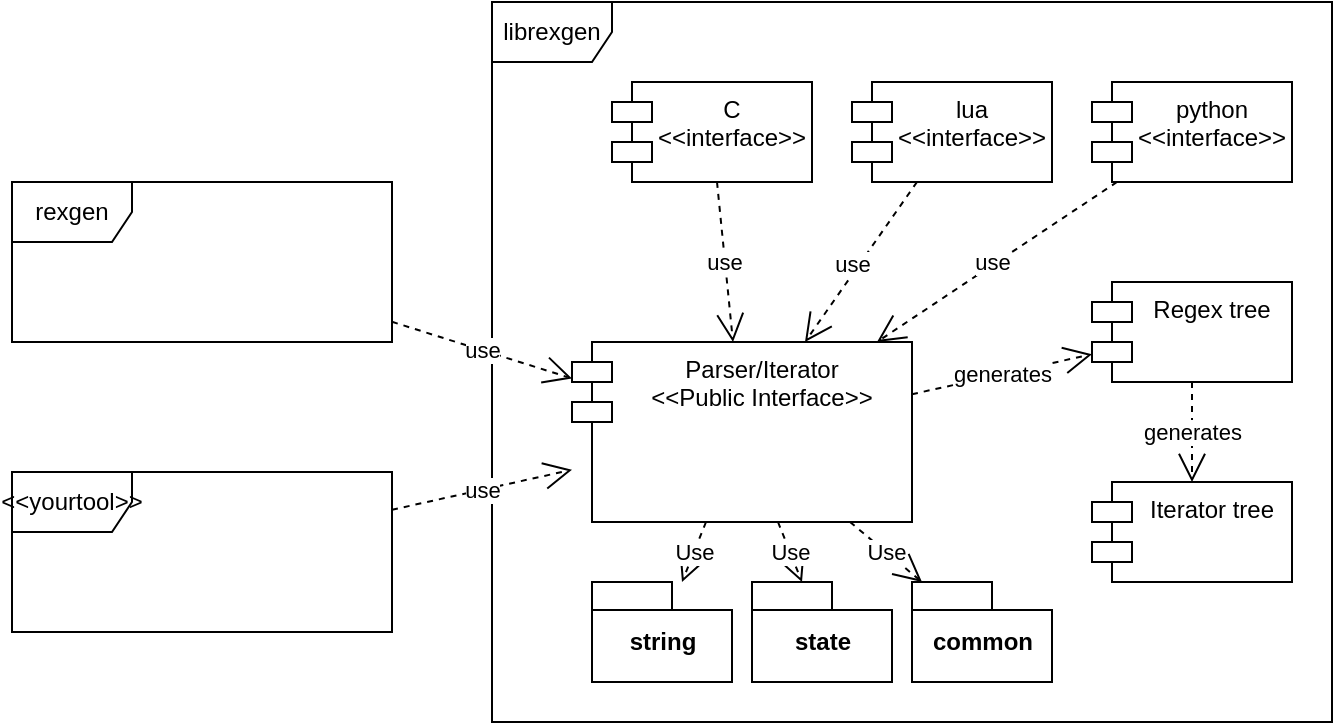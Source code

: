 <mxfile version="15.8.4" type="device"><diagram id="xV3KyGe8e6PPIbpuiPxw" name="Seite-1"><mxGraphModel dx="1092" dy="808" grid="1" gridSize="10" guides="1" tooltips="1" connect="1" arrows="1" fold="1" page="1" pageScale="1" pageWidth="1169" pageHeight="827" math="0" shadow="0"><root><mxCell id="0"/><mxCell id="1" parent="0"/><mxCell id="B6G8z5Kn0vvtjSZHucqu-1" value="rexgen" style="shape=umlFrame;whiteSpace=wrap;html=1;" parent="1" vertex="1"><mxGeometry x="40" y="250" width="190" height="80" as="geometry"/></mxCell><mxCell id="B6G8z5Kn0vvtjSZHucqu-2" value="librexgen" style="shape=umlFrame;whiteSpace=wrap;html=1;" parent="1" vertex="1"><mxGeometry x="280" y="160" width="420" height="360" as="geometry"/></mxCell><mxCell id="B6G8z5Kn0vvtjSZHucqu-3" value="&amp;lt;&amp;lt;yourtool&amp;gt;&amp;gt;" style="shape=umlFrame;whiteSpace=wrap;html=1;" parent="1" vertex="1"><mxGeometry x="40" y="395" width="190" height="80" as="geometry"/></mxCell><mxCell id="B6G8z5Kn0vvtjSZHucqu-4" value="Parser/Iterator&#10;&lt;&lt;Public Interface&gt;&gt;" style="shape=module;align=left;spacingLeft=20;align=center;verticalAlign=top;" parent="1" vertex="1"><mxGeometry x="320" y="330" width="170" height="90" as="geometry"/></mxCell><mxCell id="B6G8z5Kn0vvtjSZHucqu-6" value="Regex tree" style="shape=module;align=left;spacingLeft=20;align=center;verticalAlign=top;" parent="1" vertex="1"><mxGeometry x="580" y="300" width="100" height="50" as="geometry"/></mxCell><mxCell id="B6G8z5Kn0vvtjSZHucqu-7" value="use" style="endArrow=open;endSize=12;dashed=1;html=1;rounded=0;" parent="1" source="B6G8z5Kn0vvtjSZHucqu-1" target="B6G8z5Kn0vvtjSZHucqu-4" edge="1"><mxGeometry width="160" relative="1" as="geometry"><mxPoint x="270" y="550" as="sourcePoint"/><mxPoint x="430" y="550" as="targetPoint"/></mxGeometry></mxCell><mxCell id="B6G8z5Kn0vvtjSZHucqu-8" value="&lt;span style=&quot;color: rgb(0 , 0 , 0) ; font-family: &amp;#34;helvetica&amp;#34; ; font-size: 11px ; font-style: normal ; font-weight: 400 ; letter-spacing: normal ; text-align: center ; text-indent: 0px ; text-transform: none ; word-spacing: 0px ; background-color: rgb(255 , 255 , 255) ; display: inline ; float: none&quot;&gt;use&lt;/span&gt;" style="endArrow=open;endSize=12;dashed=1;html=1;rounded=0;" parent="1" source="B6G8z5Kn0vvtjSZHucqu-3" target="B6G8z5Kn0vvtjSZHucqu-4" edge="1"><mxGeometry width="160" relative="1" as="geometry"><mxPoint x="280" y="560" as="sourcePoint"/><mxPoint x="440" y="560" as="targetPoint"/></mxGeometry></mxCell><mxCell id="B6G8z5Kn0vvtjSZHucqu-9" value="generates" style="endArrow=open;endSize=12;dashed=1;html=1;rounded=0;" parent="1" source="B6G8z5Kn0vvtjSZHucqu-4" target="B6G8z5Kn0vvtjSZHucqu-6" edge="1"><mxGeometry width="160" relative="1" as="geometry"><mxPoint x="290" y="680" as="sourcePoint"/><mxPoint x="450" y="680" as="targetPoint"/></mxGeometry></mxCell><mxCell id="B6G8z5Kn0vvtjSZHucqu-11" value="python&#10;&lt;&lt;interface&gt;&gt;" style="shape=module;align=left;spacingLeft=20;align=center;verticalAlign=top;" parent="1" vertex="1"><mxGeometry x="580" y="200" width="100" height="50" as="geometry"/></mxCell><mxCell id="B6G8z5Kn0vvtjSZHucqu-14" value="lua&#10;&lt;&lt;interface&gt;&gt;" style="shape=module;align=left;spacingLeft=20;align=center;verticalAlign=top;" parent="1" vertex="1"><mxGeometry x="460" y="200" width="100" height="50" as="geometry"/></mxCell><mxCell id="B6G8z5Kn0vvtjSZHucqu-15" value="C&#10;&lt;&lt;interface&gt;&gt;" style="shape=module;align=left;spacingLeft=20;align=center;verticalAlign=top;" parent="1" vertex="1"><mxGeometry x="340" y="200" width="100" height="50" as="geometry"/></mxCell><mxCell id="B6G8z5Kn0vvtjSZHucqu-16" value="&lt;span style=&quot;color: rgb(0 , 0 , 0) ; font-family: &amp;#34;helvetica&amp;#34; ; font-size: 11px ; font-style: normal ; font-weight: 400 ; letter-spacing: normal ; text-align: center ; text-indent: 0px ; text-transform: none ; word-spacing: 0px ; background-color: rgb(255 , 255 , 255) ; display: inline ; float: none&quot;&gt;use&lt;/span&gt;" style="endArrow=open;endSize=12;dashed=1;html=1;rounded=0;" parent="1" source="B6G8z5Kn0vvtjSZHucqu-15" target="B6G8z5Kn0vvtjSZHucqu-4" edge="1"><mxGeometry width="160" relative="1" as="geometry"><mxPoint x="224.194" y="250" as="sourcePoint"/><mxPoint x="346.129" y="340" as="targetPoint"/></mxGeometry></mxCell><mxCell id="B6G8z5Kn0vvtjSZHucqu-19" value="&lt;span style=&quot;color: rgb(0 , 0 , 0) ; font-family: &amp;#34;helvetica&amp;#34; ; font-size: 11px ; font-style: normal ; font-weight: 400 ; letter-spacing: normal ; text-align: center ; text-indent: 0px ; text-transform: none ; word-spacing: 0px ; background-color: rgb(255 , 255 , 255) ; display: inline ; float: none&quot;&gt;use&lt;/span&gt;" style="endArrow=open;endSize=12;dashed=1;html=1;rounded=0;" parent="1" source="B6G8z5Kn0vvtjSZHucqu-14" target="B6G8z5Kn0vvtjSZHucqu-4" edge="1"><mxGeometry x="0.053" y="-4" width="160" relative="1" as="geometry"><mxPoint x="220" y="365" as="sourcePoint"/><mxPoint x="330" y="365" as="targetPoint"/><mxPoint y="1" as="offset"/></mxGeometry></mxCell><mxCell id="B6G8z5Kn0vvtjSZHucqu-20" value="&lt;span style=&quot;color: rgb(0 , 0 , 0) ; font-family: &amp;#34;helvetica&amp;#34; ; font-size: 11px ; font-style: normal ; font-weight: 400 ; letter-spacing: normal ; text-align: center ; text-indent: 0px ; text-transform: none ; word-spacing: 0px ; background-color: rgb(255 , 255 , 255) ; display: inline ; float: none&quot;&gt;use&lt;/span&gt;" style="endArrow=open;endSize=12;dashed=1;html=1;rounded=0;" parent="1" source="B6G8z5Kn0vvtjSZHucqu-11" target="B6G8z5Kn0vvtjSZHucqu-4" edge="1"><mxGeometry x="0.029" y="-1" width="160" relative="1" as="geometry"><mxPoint x="230" y="375" as="sourcePoint"/><mxPoint x="340" y="375" as="targetPoint"/><mxPoint as="offset"/></mxGeometry></mxCell><mxCell id="B6G8z5Kn0vvtjSZHucqu-21" value="string" style="shape=folder;fontStyle=1;spacingTop=10;tabWidth=40;tabHeight=14;tabPosition=left;html=1;" parent="1" vertex="1"><mxGeometry x="330" y="450" width="70" height="50" as="geometry"/></mxCell><mxCell id="B6G8z5Kn0vvtjSZHucqu-22" value="state" style="shape=folder;fontStyle=1;spacingTop=10;tabWidth=40;tabHeight=14;tabPosition=left;html=1;" parent="1" vertex="1"><mxGeometry x="410" y="450" width="70" height="50" as="geometry"/></mxCell><mxCell id="B6G8z5Kn0vvtjSZHucqu-23" value="common" style="shape=folder;fontStyle=1;spacingTop=10;tabWidth=40;tabHeight=14;tabPosition=left;html=1;" parent="1" vertex="1"><mxGeometry x="490" y="450" width="70" height="50" as="geometry"/></mxCell><mxCell id="B6G8z5Kn0vvtjSZHucqu-24" value="Use" style="endArrow=open;endSize=12;dashed=1;html=1;rounded=0;" parent="1" source="B6G8z5Kn0vvtjSZHucqu-4" target="B6G8z5Kn0vvtjSZHucqu-21" edge="1"><mxGeometry width="160" relative="1" as="geometry"><mxPoint x="330" y="660" as="sourcePoint"/><mxPoint x="490" y="660" as="targetPoint"/></mxGeometry></mxCell><mxCell id="B6G8z5Kn0vvtjSZHucqu-25" value="Use" style="endArrow=open;endSize=12;dashed=1;html=1;rounded=0;" parent="1" source="B6G8z5Kn0vvtjSZHucqu-4" target="B6G8z5Kn0vvtjSZHucqu-22" edge="1"><mxGeometry width="160" relative="1" as="geometry"><mxPoint x="340" y="670" as="sourcePoint"/><mxPoint x="500" y="670" as="targetPoint"/></mxGeometry></mxCell><mxCell id="B6G8z5Kn0vvtjSZHucqu-26" value="Use" style="endArrow=open;endSize=12;dashed=1;html=1;rounded=0;" parent="1" source="B6G8z5Kn0vvtjSZHucqu-4" target="B6G8z5Kn0vvtjSZHucqu-23" edge="1"><mxGeometry width="160" relative="1" as="geometry"><mxPoint x="350" y="680" as="sourcePoint"/><mxPoint x="510" y="680" as="targetPoint"/></mxGeometry></mxCell><mxCell id="0pJ1SyGwl-tBFyhMOvZs-1" value="Iterator tree" style="shape=module;align=left;spacingLeft=20;align=center;verticalAlign=top;" vertex="1" parent="1"><mxGeometry x="580" y="400" width="100" height="50" as="geometry"/></mxCell><mxCell id="0pJ1SyGwl-tBFyhMOvZs-2" value="generates" style="endArrow=open;endSize=12;dashed=1;html=1;rounded=0;" edge="1" parent="1" source="B6G8z5Kn0vvtjSZHucqu-6" target="0pJ1SyGwl-tBFyhMOvZs-1"><mxGeometry width="160" relative="1" as="geometry"><mxPoint x="500" y="366.111" as="sourcePoint"/><mxPoint x="590" y="346.111" as="targetPoint"/></mxGeometry></mxCell></root></mxGraphModel></diagram></mxfile>